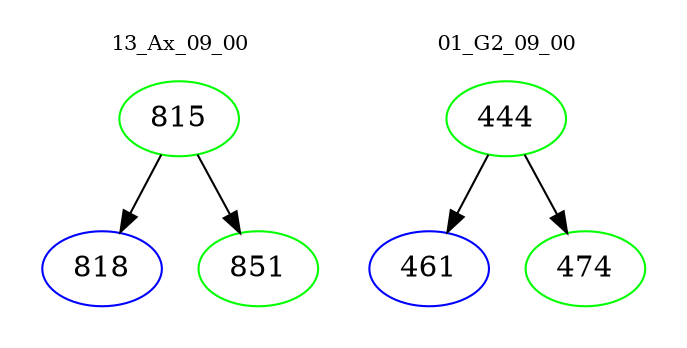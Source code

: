 digraph{
subgraph cluster_0 {
color = white
label = "13_Ax_09_00";
fontsize=10;
T0_815 [label="815", color="green"]
T0_815 -> T0_818 [color="black"]
T0_818 [label="818", color="blue"]
T0_815 -> T0_851 [color="black"]
T0_851 [label="851", color="green"]
}
subgraph cluster_1 {
color = white
label = "01_G2_09_00";
fontsize=10;
T1_444 [label="444", color="green"]
T1_444 -> T1_461 [color="black"]
T1_461 [label="461", color="blue"]
T1_444 -> T1_474 [color="black"]
T1_474 [label="474", color="green"]
}
}
